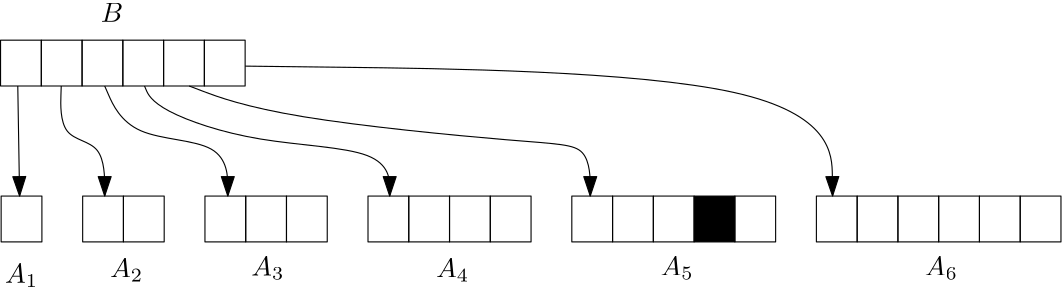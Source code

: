 <?xml version="1.0"?>
<!DOCTYPE ipe SYSTEM "ipe.dtd">
<ipe version="70000" creator="ipe6upgrade">
<info created="D:20090310141300" modified="D:20090310142154"/>
<ipestyle name="ipe6">
<color name="red" value="1 0 0"/>
<color name="green" value="0 1 0"/>
<color name="blue" value="0 0 1"/>
<color name="yellow" value="1 1 0"/>
<color name="gray31" value="0.125"/>
<color name="gray32" value="0.25"/>
<color name="gray33" value="0.375"/>
<color name="gray34" value="0.5"/>
<color name="gray35" value="0.625"/>
<color name="gray36" value="0.75"/>
<color name="gray37" value="0.875"/>
<dashstyle name="dashed" value="[4] 0"/>
<dashstyle name="dotted" value="[1 3] 0"/>
<dashstyle name="dash dotted" value="[4 2 1 2] 0"/>
<dashstyle name="dash dot dotted" value="[4 2 1 2 1 2] 0"/>
<pen name="heavier" value="0.8"/>
<pen name="fat" value="1.2"/>
<pen name="ultrafat" value="2"/>
<textsize name="large" value="\large"/>
<textsize name="Large" value="\Large"/>
<textsize name="LARGE" value="\LARGE"/>
<textsize name="huge" value="\huge"/>
<textsize name="Huge" value="\Huge"/>
<textsize name="small" value="\small"/>
<textsize name="footnote" value="\footnotesize"/>
<textsize name="tiny" value="\tiny"/>
<symbolsize name="small" value="2"/>
<symbolsize name="tiny" value="1.1"/>
<symbolsize name="large" value="5"/>
<arrowsize name="small" value="5"/>
<arrowsize name="tiny" value="3"/>
<arrowsize name="large" value="10"/>
<symbol name="mark/circle(sx)" transformations="translations">
<path fill="sym-stroke">
0.6 0 0 0.6 0 0 e 0.4 0 0 0.4 0 0 e
</path></symbol>
<symbol name="mark/disk(sx)" transformations="translations">
<path fill="sym-stroke">
0.6 0 0 0.6 0 0 e
</path></symbol>
<symbol name="mark/fdisk(sfx)" transformations="translations">
<group><path fill="sym-fill">
0.5 0 0 0.5 0 0 e
</path><path fill="sym-stroke" fillrule="eofill">
0.6 0 0 0.6 0 0 e 0.4 0 0 0.4 0 0 e
</path></group></symbol>
<symbol name="mark/box(sx)" transformations="translations">
<path fill="sym-stroke" fillrule="eofill">
-0.6 -0.6 m 0.6 -0.6 l 0.6 0.6 l -0.6 0.6 l h -0.4 -0.4 m 0.4 -0.4 l 0.4 0.4 l -0.4 0.4 l h</path></symbol>
<symbol name="mark/square(sx)" transformations="translations">
<path fill="sym-stroke">
-0.6 -0.6 m 0.6 -0.6 l 0.6 0.6 l -0.6 0.6 l h</path></symbol>
<symbol name="mark/fsquare(sfx)" transformations="translations">
<group><path fill="sym-fill">
-0.5 -0.5 m 0.5 -0.5 l 0.5 0.5 l -0.5 0.5 l h</path><path fill="sym-stroke" fillrule="eofill">
-0.6 -0.6 m 0.6 -0.6 l 0.6 0.6 l -0.6 0.6 l h-0.4 -0.4 m 0.4 -0.4 l 0.4 0.4 l -0.4 0.4 l h</path></group></symbol>
<symbol name="mark/cross(sx)" transformations="translations">
<group><path fill="sym-stroke">
-0.43 -0.57 m 0.57 0.43 l 0.43 0.57 l -0.57 -0.43 l h</path><path fill="sym-stroke">
-0.43 0.57 m 0.57 -0.43 l 0.43 -0.57 l -0.57 0.43 l h</path>
</group></symbol>
<textstyle name="center" begin="\begin{center}"
end="\end{center}"/>
<textstyle name="itemize" begin="\begin{itemize}"
end="\end{itemize}"/>
<textstyle name="item" begin="\begin{itemize}\item{}"
end="\end{itemize}"/>
</ipestyle>
<page>
<layer name="alpha"/>
<view layers="alpha" active="alpha"/>
<path layer="alpha" stroke="black" pen="normal" matrix="0.8 0 0 0.9 53.6568 27.7689">
48.1657 268.518 m
66.5089 268.518 l
66.5089 286.861 l
48.1657 286.861 l
h
</path>
<path stroke="black" pen="normal" matrix="0.8 0 0 0.9 83.006 27.7689">
48.1657 268.518 m
66.5089 268.518 l
66.5089 286.861 l
48.1657 286.861 l
h
</path>
<path stroke="black" pen="normal" matrix="0.8 0 0 0.9 97.6806 27.7689">
48.1657 268.518 m
66.5089 268.518 l
66.5089 286.861 l
48.1657 286.861 l
h
</path>
<path stroke="black" pen="normal" matrix="0.8 0 0 0.9 127.03 27.7688">
48.1657 268.518 m
66.5089 268.518 l
66.5089 286.861 l
48.1657 286.861 l
h
</path>
<path stroke="black" pen="normal" matrix="0.8 0 0 0.9 141.704 27.7688">
48.1657 268.518 m
66.5089 268.518 l
66.5089 286.861 l
48.1657 286.861 l
h
</path>
<path stroke="black" pen="normal" matrix="0.8 0 0 0.9 156.379 27.7688">
48.1657 268.518 m
66.5089 268.518 l
66.5089 286.861 l
48.1657 286.861 l
h
</path>
<path stroke="black" pen="normal" matrix="0.8 0 0 0.9 185.728 27.7688">
48.1657 268.518 m
66.5089 268.518 l
66.5089 286.861 l
48.1657 286.861 l
h
</path>
<path stroke="black" pen="normal" matrix="0.8 0 0 0.9 200.403 27.7688">
48.1657 268.518 m
66.5089 268.518 l
66.5089 286.861 l
48.1657 286.861 l
h
</path>
<path stroke="black" pen="normal" matrix="0.8 0 0 0.9 215.077 27.7687">
48.1657 268.518 m
66.5089 268.518 l
66.5089 286.861 l
48.1657 286.861 l
h
</path>
<path stroke="black" pen="normal" matrix="0.8 0 0 0.9 229.752 27.7687">
48.1657 268.518 m
66.5089 268.518 l
66.5089 286.861 l
48.1657 286.861 l
h
</path>
<path stroke="black" pen="normal" matrix="0.8 0 0 0.9 259.101 27.7687">
48.1657 268.518 m
66.5089 268.518 l
66.5089 286.861 l
48.1657 286.861 l
h
</path>
<path stroke="black" pen="normal" matrix="0.8 0 0 0.9 273.775 27.7687">
48.1657 268.518 m
66.5089 268.518 l
66.5089 286.861 l
48.1657 286.861 l
h
</path>
<path stroke="black" pen="normal" matrix="0.8 0 0 0.9 288.45 27.7687">
48.1657 268.518 m
66.5089 268.518 l
66.5089 286.861 l
48.1657 286.861 l
h
</path>
<path stroke="black" pen="normal" matrix="0.8 0 0 0.9 303.125 27.7686" fill="gray3">
48.1657 268.518 m
66.5089 268.518 l
66.5089 286.861 l
48.1657 286.861 l
h
</path>
<path stroke="black" pen="normal" matrix="0.8 0 0 0.9 317.799 27.7686">
48.1657 268.518 m
66.5089 268.518 l
66.5089 286.861 l
48.1657 286.861 l
h
</path>
<path stroke="black" pen="normal" matrix="0.8 0 0 0.9 347.148 27.7686">
48.1657 268.518 m
66.5089 268.518 l
66.5089 286.861 l
48.1657 286.861 l
h
</path>
<path stroke="black" pen="normal" matrix="0.8 0 0 0.9 361.823 27.7686">
48.1657 268.518 m
66.5089 268.518 l
66.5089 286.861 l
48.1657 286.861 l
h
</path>
<path stroke="black" pen="normal" matrix="0.8 0 0 0.9 376.497 27.7686">
48.1657 268.518 m
66.5089 268.518 l
66.5089 286.861 l
48.1657 286.861 l
h
</path>
<path stroke="black" pen="normal" matrix="0.8 0 0 0.9 391.172 27.7685">
48.1657 268.518 m
66.5089 268.518 l
66.5089 286.861 l
48.1657 286.861 l
h
</path>
<path stroke="black" pen="normal" matrix="0.8 0 0 0.9 405.847 27.7685">
48.1657 268.518 m
66.5089 268.518 l
66.5089 286.861 l
48.1657 286.861 l
h
</path>
<path stroke="black" pen="normal" matrix="0.8 0 0 0.9 420.521 27.7685">
48.1657 268.518 m
66.5089 268.518 l
66.5089 286.861 l
48.1657 286.861 l
h
</path>
<text stroke="black" matrix="1 0 0 1 -1.30354 41.0617" pos="94.9225 213.671" type="label" transformations="translations" width="11.941" style="normal" valign="baseline" size="normal">$A_1$</text>
<text stroke="black" matrix="1 0 0 1 -1.30354 23.4638" pos="132.725 233.224" type="label" transformations="translations" width="11.941" style="normal" valign="baseline" size="normal">$A_2$</text>
<text stroke="black" matrix="1 0 0 1 -5.86595 8.47304" pos="188.126 248.866" type="label" transformations="translations" width="11.941" style="normal" valign="baseline" size="normal">$A_3$</text>
<text stroke="black" matrix="1 0 0 1 -13.6872 13.6872" pos="262.428 243.001" type="label" transformations="translations" width="11.941" style="normal" valign="baseline" size="normal">$A_4$</text>
<text stroke="black" matrix="1 0 0 1 5.86595 11.7319" pos="323.695 245.608" type="label" transformations="translations" width="11.941" style="normal" valign="baseline" size="normal">$A_5$</text>
<text stroke="black" matrix="1 0 0 1 6.51772 20.8567" pos="418.202 236.483" type="label" transformations="translations" width="11.941" style="normal" valign="baseline" size="normal">$A_6$</text>
<path stroke="black" pen="normal" matrix="0.8 0 0 0.9 53.4472 83.895">
48.1657 268.518 m
66.5089 268.518 l
66.5089 286.861 l
48.1657 286.861 l
h
</path>
<path stroke="black" pen="normal" matrix="0.8 0 0 0.9 68.1218 83.8951">
48.1657 268.518 m
66.5089 268.518 l
66.5089 286.861 l
48.1657 286.861 l
h
</path>
<path stroke="black" pen="normal" matrix="0.8 0 0 0.9 82.7964 83.8951">
48.1657 268.518 m
66.5089 268.518 l
66.5089 286.861 l
48.1657 286.861 l
h
</path>
<path stroke="black" pen="normal" matrix="0.8 0 0 0.9 97.4709 83.8951">
48.1657 268.518 m
66.5089 268.518 l
66.5089 286.861 l
48.1657 286.861 l
h
</path>
<path stroke="black" pen="normal" matrix="0.8 0 0 0.9 112.145 83.8951">
48.1657 268.518 m
66.5089 268.518 l
66.5089 286.861 l
48.1657 286.861 l
h
</path>
<path stroke="black" pen="normal" arrow="normal">
98.1813 325.561 m
98.8331 285.944 s
</path>
<path stroke="black" pen="normal" matrix="0.8 0 0 0.9 126.82 83.8951">
48.1657 268.518 m
66.5089 268.518 l
66.5089 286.861 l
48.1657 286.861 l
h
</path>
<path stroke="black" pen="normal" arrow="normal">
113.824 325.561 m
113.172 306.222
129.466 305.571
129.466 285.944 s
</path>
<path stroke="black" pen="normal" arrow="normal">
129.466 325.561 m
137.939 306.222
173.787 306.222
173.787 285.944 s
</path>
<path stroke="black" pen="normal" arrow="normal">
143.805 325.561 m
147.34 317.177
183.438 304.643
232.07 303.139
232.07 285.944 s
</path>
<path stroke="black" pen="normal" arrow="normal">
159.874 325.561 m
189.956 314.169
287.22 304.643
304.267 304.643
304.267 285.944 s
</path>
<path stroke="black" pen="normal" arrow="normal">
180.027 332.72 m
391.003 330.213
391.504 285.944 s
</path>
<text stroke="black" matrix="1 0 0 1 9.77659 -16.2943" pos="118.284 365.01" type="label" transformations="translations" width="8.057" style="normal" valign="baseline" size="normal">$B$</text>
</page>
</ipe>
